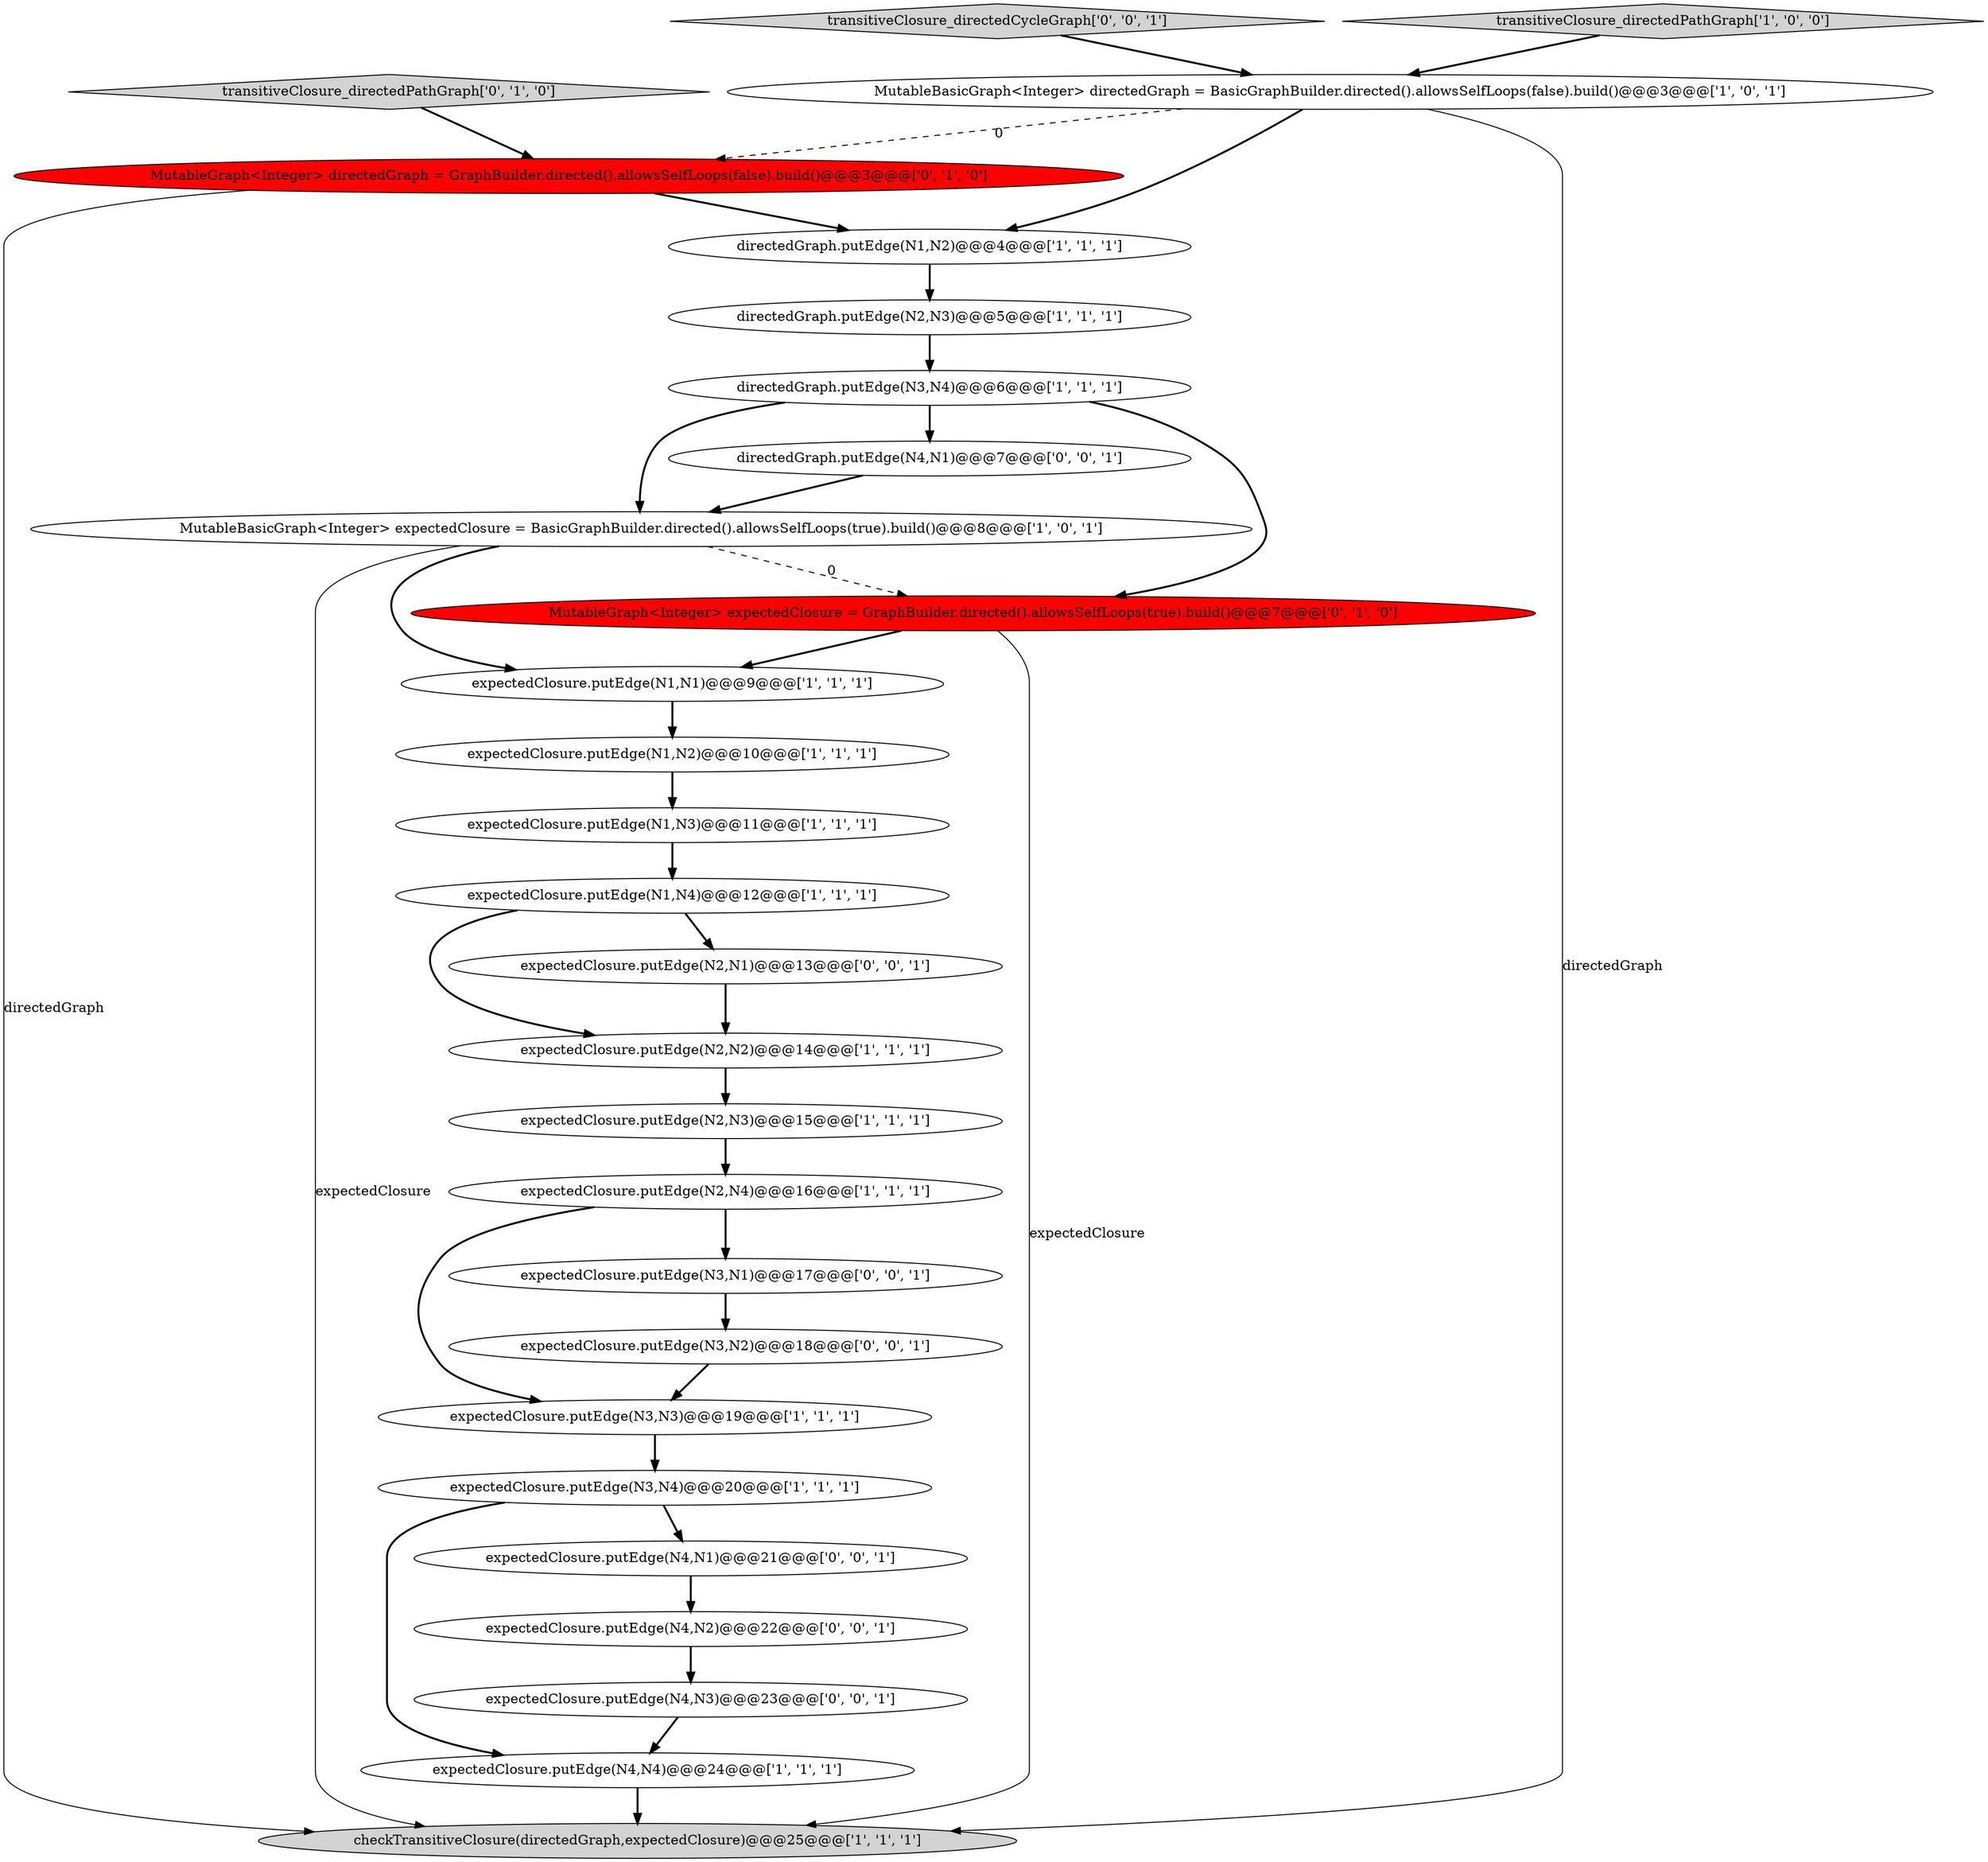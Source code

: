digraph {
3 [style = filled, label = "expectedClosure.putEdge(N1,N3)@@@11@@@['1', '1', '1']", fillcolor = white, shape = ellipse image = "AAA0AAABBB1BBB"];
8 [style = filled, label = "directedGraph.putEdge(N1,N2)@@@4@@@['1', '1', '1']", fillcolor = white, shape = ellipse image = "AAA0AAABBB1BBB"];
4 [style = filled, label = "expectedClosure.putEdge(N2,N2)@@@14@@@['1', '1', '1']", fillcolor = white, shape = ellipse image = "AAA0AAABBB1BBB"];
7 [style = filled, label = "expectedClosure.putEdge(N4,N4)@@@24@@@['1', '1', '1']", fillcolor = white, shape = ellipse image = "AAA0AAABBB1BBB"];
18 [style = filled, label = "MutableGraph<Integer> directedGraph = GraphBuilder.directed().allowsSelfLoops(false).build()@@@3@@@['0', '1', '0']", fillcolor = red, shape = ellipse image = "AAA1AAABBB2BBB"];
12 [style = filled, label = "expectedClosure.putEdge(N1,N1)@@@9@@@['1', '1', '1']", fillcolor = white, shape = ellipse image = "AAA0AAABBB1BBB"];
10 [style = filled, label = "expectedClosure.putEdge(N3,N3)@@@19@@@['1', '1', '1']", fillcolor = white, shape = ellipse image = "AAA0AAABBB1BBB"];
0 [style = filled, label = "expectedClosure.putEdge(N3,N4)@@@20@@@['1', '1', '1']", fillcolor = white, shape = ellipse image = "AAA0AAABBB1BBB"];
14 [style = filled, label = "MutableBasicGraph<Integer> directedGraph = BasicGraphBuilder.directed().allowsSelfLoops(false).build()@@@3@@@['1', '0', '1']", fillcolor = white, shape = ellipse image = "AAA0AAABBB1BBB"];
6 [style = filled, label = "expectedClosure.putEdge(N1,N4)@@@12@@@['1', '1', '1']", fillcolor = white, shape = ellipse image = "AAA0AAABBB1BBB"];
20 [style = filled, label = "expectedClosure.putEdge(N2,N1)@@@13@@@['0', '0', '1']", fillcolor = white, shape = ellipse image = "AAA0AAABBB3BBB"];
19 [style = filled, label = "transitiveClosure_directedPathGraph['0', '1', '0']", fillcolor = lightgray, shape = diamond image = "AAA0AAABBB2BBB"];
22 [style = filled, label = "directedGraph.putEdge(N4,N1)@@@7@@@['0', '0', '1']", fillcolor = white, shape = ellipse image = "AAA0AAABBB3BBB"];
17 [style = filled, label = "MutableGraph<Integer> expectedClosure = GraphBuilder.directed().allowsSelfLoops(true).build()@@@7@@@['0', '1', '0']", fillcolor = red, shape = ellipse image = "AAA1AAABBB2BBB"];
5 [style = filled, label = "directedGraph.putEdge(N3,N4)@@@6@@@['1', '1', '1']", fillcolor = white, shape = ellipse image = "AAA0AAABBB1BBB"];
13 [style = filled, label = "checkTransitiveClosure(directedGraph,expectedClosure)@@@25@@@['1', '1', '1']", fillcolor = lightgray, shape = ellipse image = "AAA0AAABBB1BBB"];
25 [style = filled, label = "expectedClosure.putEdge(N4,N2)@@@22@@@['0', '0', '1']", fillcolor = white, shape = ellipse image = "AAA0AAABBB3BBB"];
1 [style = filled, label = "expectedClosure.putEdge(N2,N4)@@@16@@@['1', '1', '1']", fillcolor = white, shape = ellipse image = "AAA0AAABBB1BBB"];
23 [style = filled, label = "expectedClosure.putEdge(N3,N2)@@@18@@@['0', '0', '1']", fillcolor = white, shape = ellipse image = "AAA0AAABBB3BBB"];
26 [style = filled, label = "expectedClosure.putEdge(N4,N3)@@@23@@@['0', '0', '1']", fillcolor = white, shape = ellipse image = "AAA0AAABBB3BBB"];
9 [style = filled, label = "expectedClosure.putEdge(N2,N3)@@@15@@@['1', '1', '1']", fillcolor = white, shape = ellipse image = "AAA0AAABBB1BBB"];
15 [style = filled, label = "expectedClosure.putEdge(N1,N2)@@@10@@@['1', '1', '1']", fillcolor = white, shape = ellipse image = "AAA0AAABBB1BBB"];
16 [style = filled, label = "directedGraph.putEdge(N2,N3)@@@5@@@['1', '1', '1']", fillcolor = white, shape = ellipse image = "AAA0AAABBB1BBB"];
21 [style = filled, label = "transitiveClosure_directedCycleGraph['0', '0', '1']", fillcolor = lightgray, shape = diamond image = "AAA0AAABBB3BBB"];
27 [style = filled, label = "expectedClosure.putEdge(N4,N1)@@@21@@@['0', '0', '1']", fillcolor = white, shape = ellipse image = "AAA0AAABBB3BBB"];
2 [style = filled, label = "transitiveClosure_directedPathGraph['1', '0', '0']", fillcolor = lightgray, shape = diamond image = "AAA0AAABBB1BBB"];
11 [style = filled, label = "MutableBasicGraph<Integer> expectedClosure = BasicGraphBuilder.directed().allowsSelfLoops(true).build()@@@8@@@['1', '0', '1']", fillcolor = white, shape = ellipse image = "AAA0AAABBB1BBB"];
24 [style = filled, label = "expectedClosure.putEdge(N3,N1)@@@17@@@['0', '0', '1']", fillcolor = white, shape = ellipse image = "AAA0AAABBB3BBB"];
7->13 [style = bold, label=""];
4->9 [style = bold, label=""];
8->16 [style = bold, label=""];
19->18 [style = bold, label=""];
26->7 [style = bold, label=""];
11->13 [style = solid, label="expectedClosure"];
0->27 [style = bold, label=""];
12->15 [style = bold, label=""];
3->6 [style = bold, label=""];
11->12 [style = bold, label=""];
11->17 [style = dashed, label="0"];
15->3 [style = bold, label=""];
5->17 [style = bold, label=""];
18->13 [style = solid, label="directedGraph"];
14->13 [style = solid, label="directedGraph"];
20->4 [style = bold, label=""];
0->7 [style = bold, label=""];
6->20 [style = bold, label=""];
17->13 [style = solid, label="expectedClosure"];
6->4 [style = bold, label=""];
17->12 [style = bold, label=""];
1->24 [style = bold, label=""];
2->14 [style = bold, label=""];
10->0 [style = bold, label=""];
25->26 [style = bold, label=""];
23->10 [style = bold, label=""];
16->5 [style = bold, label=""];
5->11 [style = bold, label=""];
14->8 [style = bold, label=""];
18->8 [style = bold, label=""];
14->18 [style = dashed, label="0"];
9->1 [style = bold, label=""];
1->10 [style = bold, label=""];
5->22 [style = bold, label=""];
27->25 [style = bold, label=""];
22->11 [style = bold, label=""];
21->14 [style = bold, label=""];
24->23 [style = bold, label=""];
}
